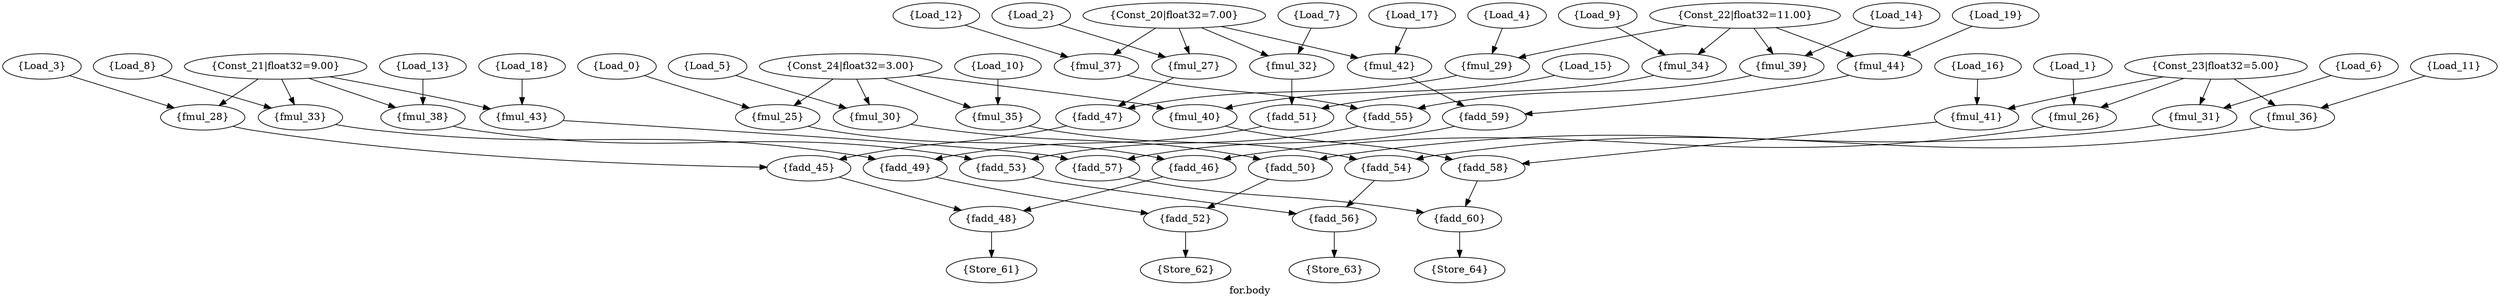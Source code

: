 /* ------- Application graph pragma -------
[SupportedOps] = {ALU, FADD, FMUL};
[SupportedOps] = {MEMPORT, INPUT, OUTPUT};
[SupportedOps] = {Constant, CONST};
*/

strict digraph "for.body" {
label="for.body";
Load_0 [data=array, label="{Load_0}", opcode=INPUT];
Load_1 [data=array, label="{Load_1}", opcode=INPUT];
Load_2 [data=array, label="{Load_2}", opcode=INPUT];
Load_3 [data=array, label="{Load_3}", opcode=INPUT];
Load_4 [data=array, label="{Load_4}", opcode=INPUT];
Load_5 [data=array, label="{Load_5}", opcode=INPUT];
Load_6 [data=array, label="{Load_6}", opcode=INPUT];
Load_7 [data=array, label="{Load_7}", opcode=INPUT];
Load_8 [data=array, label="{Load_8}", opcode=INPUT];
Load_9 [data=array, label="{Load_9}", opcode=INPUT];
Load_10 [data=array, label="{Load_10}", opcode=INPUT];
Load_11 [data=array, label="{Load_11}", opcode=INPUT];
Load_12 [data=array, label="{Load_12}", opcode=INPUT];
Load_13 [data=array, label="{Load_13}", opcode=INPUT];
Load_14 [data=array, label="{Load_14}", opcode=INPUT];
Load_15 [data=array, label="{Load_15}", opcode=INPUT];
Load_16 [data=array, label="{Load_16}", opcode=INPUT];
Load_17 [data=array, label="{Load_17}", opcode=INPUT];
Load_18 [data=array, label="{Load_18}", opcode=INPUT];
Load_19 [data=array, label="{Load_19}", opcode=INPUT];
fmul_25 [label="{fmul_25}", opcode=FMUL];
fmul_26 [label="{fmul_26}", opcode=FMUL];
fmul_27 [label="{fmul_27}", opcode=FMUL];
fmul_28 [label="{fmul_28}", opcode=FMUL];
fmul_29 [label="{fmul_29}", opcode=FMUL];
fmul_30 [label="{fmul_30}", opcode=FMUL];
fmul_31 [label="{fmul_31}", opcode=FMUL];
fmul_32 [label="{fmul_32}", opcode=FMUL];
fmul_33 [label="{fmul_33}", opcode=FMUL];
fmul_34 [label="{fmul_34}", opcode=FMUL];
fmul_35 [label="{fmul_35}", opcode=FMUL];
fmul_36 [label="{fmul_36}", opcode=FMUL];
fmul_37 [label="{fmul_37}", opcode=FMUL];
fmul_38 [label="{fmul_38}", opcode=FMUL];
fmul_39 [label="{fmul_39}", opcode=FMUL];
fmul_40 [label="{fmul_40}", opcode=FMUL];
fmul_41 [label="{fmul_41}", opcode=FMUL];
fmul_42 [label="{fmul_42}", opcode=FMUL];
fmul_43 [label="{fmul_43}", opcode=FMUL];
fmul_44 [label="{fmul_44}", opcode=FMUL];
fadd_48 [label="{fadd_48}", opcode=FADD];
fadd_52 [label="{fadd_52}", opcode=FADD];
fadd_56 [label="{fadd_56}", opcode=FADD];
fadd_60 [label="{fadd_60}", opcode=FADD];
Store_61 [data=arraySol, label="{Store_61}", opcode=OUTPUT];
Store_62 [data=arraySol, label="{Store_62}", opcode=OUTPUT];
Store_63 [data=arraySol, label="{Store_63}", opcode=OUTPUT];
Store_64 [data=arraySol, label="{Store_64}", opcode=OUTPUT];
Const_20 [constVal="1", float32="7.00", label="{Const_20|float32=7.00}", opcode=CONST];
Const_21 [constVal="1", float32="9.00", label="{Const_21|float32=9.00}", opcode=CONST];
Const_22 [constVal="1", float32="11.00", label="{Const_22|float32=11.00}", opcode=CONST];
Const_23 [constVal="1", float32="5.00", label="{Const_23|float32=5.00}", opcode=CONST];
Const_24 [constVal="1", float32="3.00", label="{Const_24|float32=3.00}", opcode=CONST];
fadd_47 [label="{fadd_47}", opcode=FADD];
fadd_46 [label="{fadd_46}", opcode=FADD];
fadd_45 [label="{fadd_45}", opcode=FADD];
fadd_51 [label="{fadd_51}", opcode=FADD];
fadd_50 [label="{fadd_50}", opcode=FADD];
fadd_49 [label="{fadd_49}", opcode=FADD];
fadd_55 [label="{fadd_55}", opcode=FADD];
fadd_54 [label="{fadd_54}", opcode=FADD];
fadd_53 [label="{fadd_53}", opcode=FADD];
fadd_59 [label="{fadd_59}", opcode=FADD];
fadd_58 [label="{fadd_58}", opcode=FADD];
fadd_57 [label="{fadd_57}", opcode=FADD];
Load_0 -> fmul_25  [driver=outPinA, load=inPinA];
Load_1 -> fmul_26  [driver=outPinA, load=inPinA];
Load_2 -> fmul_27  [driver=outPinA, load=inPinA];
Load_3 -> fmul_28  [driver=outPinA, load=inPinA];
Load_4 -> fmul_29  [driver=outPinA, load=inPinA];
Load_5 -> fmul_30  [driver=outPinA, load=inPinA];
Load_6 -> fmul_31  [driver=outPinA, load=inPinA];
Load_7 -> fmul_32  [driver=outPinA, load=inPinA];
Load_8 -> fmul_33  [driver=outPinA, load=inPinA];
Load_9 -> fmul_34  [driver=outPinA, load=inPinA];
Load_10 -> fmul_35  [driver=outPinA, load=inPinA];
Load_11 -> fmul_36  [driver=outPinA, load=inPinA];
Load_12 -> fmul_37  [driver=outPinA, load=inPinA];
Load_13 -> fmul_38  [driver=outPinA, load=inPinA];
Load_14 -> fmul_39  [driver=outPinA, load=inPinA];
Load_15 -> fmul_40  [driver=outPinA, load=inPinA];
Load_16 -> fmul_41  [driver=outPinA, load=inPinA];
Load_17 -> fmul_42  [driver=outPinA, load=inPinA];
Load_18 -> fmul_43  [driver=outPinA, load=inPinA];
Load_19 -> fmul_44  [driver=outPinA, load=inPinA];
fmul_25 -> fadd_46  [driver=outPinA, load=inPinA];
fmul_26 -> fadd_46  [driver=outPinA, load=inPinB];
fmul_27 -> fadd_47  [driver=outPinA, load=inPinA];
fmul_28 -> fadd_45  [driver=outPinA, load=inPinA];
fmul_29 -> fadd_47  [driver=outPinA, load=inPinB];
fmul_30 -> fadd_50  [driver=outPinA, load=inPinA];
fmul_31 -> fadd_50  [driver=outPinA, load=inPinB];
fmul_32 -> fadd_51  [driver=outPinA, load=inPinA];
fmul_33 -> fadd_49  [driver=outPinA, load=inPinA];
fmul_34 -> fadd_51  [driver=outPinA, load=inPinB];
fmul_35 -> fadd_54  [driver=outPinA, load=inPinA];
fmul_36 -> fadd_54  [driver=outPinA, load=inPinB];
fmul_37 -> fadd_55  [driver=outPinA, load=inPinA];
fmul_38 -> fadd_53  [driver=outPinA, load=inPinA];
fmul_39 -> fadd_55  [driver=outPinA, load=inPinB];
fmul_40 -> fadd_58  [driver=outPinA, load=inPinA];
fmul_41 -> fadd_58  [driver=outPinA, load=inPinB];
fmul_42 -> fadd_59  [driver=outPinA, load=inPinA];
fmul_43 -> fadd_57  [driver=outPinA, load=inPinA];
fmul_44 -> fadd_59  [driver=outPinA, load=inPinB];
fadd_48 -> Store_61  [driver=outPinA, load=inPinA];
fadd_52 -> Store_62  [driver=outPinA, load=inPinA];
fadd_56 -> Store_63  [driver=outPinA, load=inPinA];
fadd_60 -> Store_64  [driver=outPinA, load=inPinA];
Const_20 -> fmul_27  [driver=outPinA, load=inPinB];
Const_20 -> fmul_42  [driver=outPinA, load=inPinB];
Const_20 -> fmul_32  [driver=outPinA, load=inPinB];
Const_20 -> fmul_37  [driver=outPinA, load=inPinB];
Const_21 -> fmul_43  [driver=outPinA, load=inPinB];
Const_21 -> fmul_38  [driver=outPinA, load=inPinB];
Const_21 -> fmul_28  [driver=outPinA, load=inPinB];
Const_21 -> fmul_33  [driver=outPinA, load=inPinB];
Const_22 -> fmul_29  [driver=outPinA, load=inPinB];
Const_22 -> fmul_34  [driver=outPinA, load=inPinB];
Const_22 -> fmul_39  [driver=outPinA, load=inPinB];
Const_22 -> fmul_44  [driver=outPinA, load=inPinB];
Const_23 -> fmul_36  [driver=outPinA, load=inPinB];
Const_23 -> fmul_31  [driver=outPinA, load=inPinB];
Const_23 -> fmul_41  [driver=outPinA, load=inPinB];
Const_23 -> fmul_26  [driver=outPinA, load=inPinB];
Const_24 -> fmul_25  [driver=outPinA, load=inPinB];
Const_24 -> fmul_40  [driver=outPinA, load=inPinB];
Const_24 -> fmul_30  [driver=outPinA, load=inPinB];
Const_24 -> fmul_35  [driver=outPinA, load=inPinB];
fadd_47 -> fadd_45  [driver=outPinA, load=inPinB];
fadd_46 -> fadd_48  [driver=outPinA, load=inPinA];
fadd_45 -> fadd_48  [driver=outPinA, load=inPinB];
fadd_51 -> fadd_49  [driver=outPinA, load=inPinB];
fadd_50 -> fadd_52  [driver=outPinA, load=inPinA];
fadd_49 -> fadd_52  [driver=outPinA, load=inPinB];
fadd_55 -> fadd_53  [driver=outPinA, load=inPinB];
fadd_54 -> fadd_56  [driver=outPinA, load=inPinA];
fadd_53 -> fadd_56  [driver=outPinA, load=inPinB];
fadd_59 -> fadd_57  [driver=outPinA, load=inPinB];
fadd_58 -> fadd_60  [driver=outPinA, load=inPinA];
fadd_57 -> fadd_60  [driver=outPinA, load=inPinB];
}
